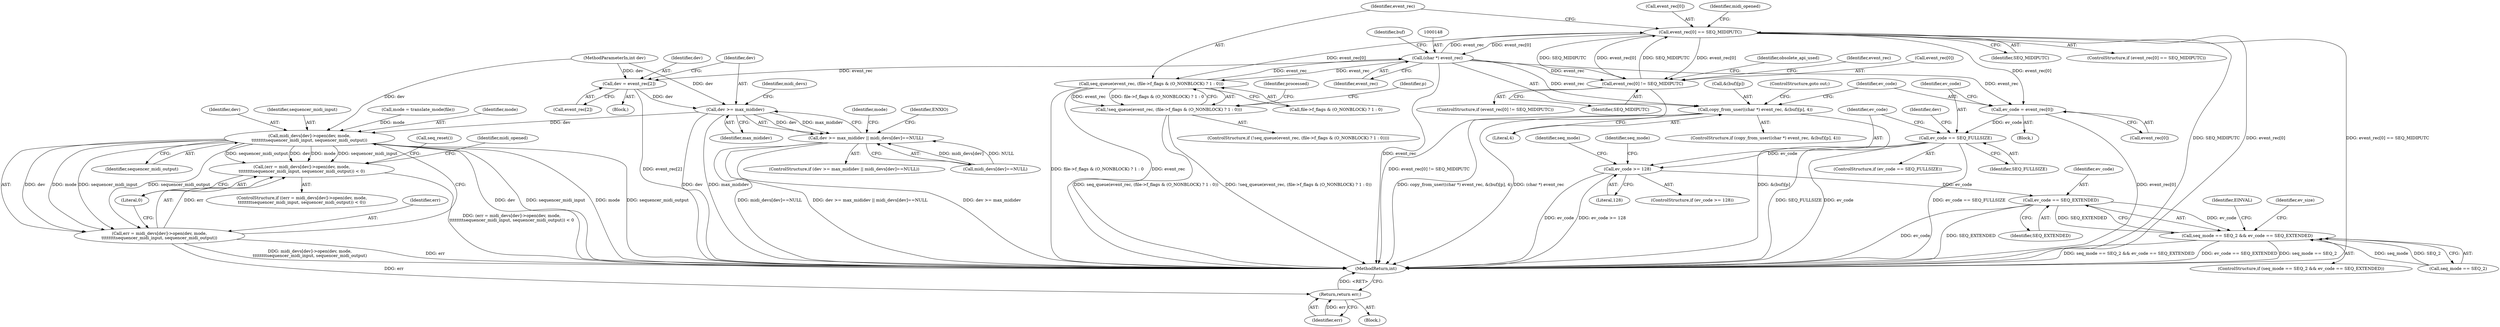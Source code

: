 digraph "0_linux_b769f49463711205d57286e64cf535ed4daf59e9_1@array" {
"1000306" [label="(Call,event_rec[0] == SEQ_MIDIPUTC)"];
"1000297" [label="(Call,event_rec[0] != SEQ_MIDIPUTC)"];
"1000147" [label="(Call,(char *) event_rec)"];
"1000306" [label="(Call,event_rec[0] == SEQ_MIDIPUTC)"];
"1000367" [label="(Call,seq_queue(event_rec, (file->f_flags & (O_NONBLOCK) ? 1 : 0)))"];
"1000146" [label="(Call,copy_from_user((char *) event_rec, &(buf)[p], 4))"];
"1000156" [label="(Call,ev_code = event_rec[0])"];
"1000162" [label="(Call,ev_code == SEQ_FULLSIZE)"];
"1000235" [label="(Call,ev_code >= 128)"];
"1000244" [label="(Call,ev_code == SEQ_EXTENDED)"];
"1000240" [label="(Call,seq_mode == SEQ_2 && ev_code == SEQ_EXTENDED)"];
"1000366" [label="(Call,!seq_queue(event_rec, (file->f_flags & (O_NONBLOCK) ? 1 : 0)))"];
"1000323" [label="(Call,dev = event_rec[2])"];
"1000330" [label="(Call,dev >= max_mididev)"];
"1000329" [label="(Call,dev >= max_mididev || midi_devs[dev]==NULL)"];
"1000350" [label="(Call,midi_devs[dev]->open(dev, mode,\n\t\t\t\t\t\t\t\tsequencer_midi_input, sequencer_midi_output))"];
"1000347" [label="(Call,(err = midi_devs[dev]->open(dev, mode,\n\t\t\t\t\t\t\t\tsequencer_midi_input, sequencer_midi_output)) < 0)"];
"1000348" [label="(Call,err = midi_devs[dev]->open(dev, mode,\n\t\t\t\t\t\t\t\tsequencer_midi_input, sequencer_midi_output))"];
"1000358" [label="(Return,return err;)"];
"1000240" [label="(Call,seq_mode == SEQ_2 && ev_code == SEQ_EXTENDED)"];
"1000246" [label="(Identifier,SEQ_EXTENDED)"];
"1000324" [label="(Identifier,dev)"];
"1000157" [label="(Identifier,ev_code)"];
"1000354" [label="(Identifier,sequencer_midi_output)"];
"1000150" [label="(Call,&(buf)[p])"];
"1000351" [label="(Identifier,dev)"];
"1000352" [label="(Identifier,mode)"];
"1000156" [label="(Call,ev_code = event_rec[0])"];
"1000146" [label="(Call,copy_from_user((char *) event_rec, &(buf)[p], 4))"];
"1000158" [label="(Call,event_rec[0])"];
"1000163" [label="(Identifier,ev_code)"];
"1000245" [label="(Identifier,ev_code)"];
"1000357" [label="(Call,seq_reset())"];
"1000331" [label="(Identifier,dev)"];
"1000161" [label="(ControlStructure,if (ev_code == SEQ_FULLSIZE))"];
"1000365" [label="(ControlStructure,if (!seq_queue(event_rec, (file->f_flags & (O_NONBLOCK) ? 1 : 0))))"];
"1000250" [label="(Identifier,EINVAL)"];
"1000315" [label="(Identifier,midi_opened)"];
"1000155" [label="(ControlStructure,goto out;)"];
"1000303" [label="(Identifier,obsolete_api_used)"];
"1000162" [label="(Call,ev_code == SEQ_FULLSIZE)"];
"1000328" [label="(ControlStructure,if (dev >= max_mididev || midi_devs[dev]==NULL))"];
"1000416" [label="(MethodReturn,int)"];
"1000169" [label="(Identifier,dev)"];
"1000297" [label="(Call,event_rec[0] != SEQ_MIDIPUTC)"];
"1000296" [label="(ControlStructure,if (event_rec[0] != SEQ_MIDIPUTC))"];
"1000236" [label="(Identifier,ev_code)"];
"1000358" [label="(Return,return err;)"];
"1000367" [label="(Call,seq_queue(event_rec, (file->f_flags & (O_NONBLOCK) ? 1 : 0)))"];
"1000242" [label="(Identifier,seq_mode)"];
"1000154" [label="(Literal,4)"];
"1000330" [label="(Call,dev >= max_mididev)"];
"1000348" [label="(Call,err = midi_devs[dev]->open(dev, mode,\n\t\t\t\t\t\t\t\tsequencer_midi_input, sequencer_midi_output))"];
"1000329" [label="(Call,dev >= max_mididev || midi_devs[dev]==NULL)"];
"1000239" [label="(ControlStructure,if (seq_mode == SEQ_2 && ev_code == SEQ_EXTENDED))"];
"1000149" [label="(Identifier,event_rec)"];
"1000310" [label="(Identifier,SEQ_MIDIPUTC)"];
"1000323" [label="(Call,dev = event_rec[2])"];
"1000366" [label="(Call,!seq_queue(event_rec, (file->f_flags & (O_NONBLOCK) ? 1 : 0)))"];
"1000102" [label="(MethodParameterIn,int dev)"];
"1000305" [label="(ControlStructure,if (event_rec[0] == SEQ_MIDIPUTC))"];
"1000164" [label="(Identifier,SEQ_FULLSIZE)"];
"1000307" [label="(Call,event_rec[0])"];
"1000404" [label="(Identifier,p)"];
"1000350" [label="(Call,midi_devs[dev]->open(dev, mode,\n\t\t\t\t\t\t\t\tsequencer_midi_input, sequencer_midi_output))"];
"1000341" [label="(Identifier,ENXIO)"];
"1000346" [label="(ControlStructure,if ((err = midi_devs[dev]->open(dev, mode,\n\t\t\t\t\t\t\t\tsequencer_midi_input, sequencer_midi_output)) < 0))"];
"1000349" [label="(Identifier,err)"];
"1000369" [label="(Call,file->f_flags & (O_NONBLOCK) ? 1 : 0)"];
"1000301" [label="(Identifier,SEQ_MIDIPUTC)"];
"1000241" [label="(Call,seq_mode == SEQ_2)"];
"1000359" [label="(Identifier,err)"];
"1000343" [label="(Identifier,mode)"];
"1000308" [label="(Identifier,event_rec)"];
"1000147" [label="(Call,(char *) event_rec)"];
"1000287" [label="(Identifier,seq_mode)"];
"1000145" [label="(ControlStructure,if (copy_from_user((char *) event_rec, &(buf)[p], 4)))"];
"1000325" [label="(Call,event_rec[2])"];
"1000234" [label="(ControlStructure,if (ev_code >= 128))"];
"1000335" [label="(Identifier,midi_devs)"];
"1000347" [label="(Call,(err = midi_devs[dev]->open(dev, mode,\n\t\t\t\t\t\t\t\tsequencer_midi_input, sequencer_midi_output)) < 0)"];
"1000355" [label="(Literal,0)"];
"1000356" [label="(Block,)"];
"1000152" [label="(Identifier,buf)"];
"1000252" [label="(Identifier,ev_size)"];
"1000319" [label="(Block,)"];
"1000362" [label="(Identifier,midi_opened)"];
"1000244" [label="(Call,ev_code == SEQ_EXTENDED)"];
"1000235" [label="(Call,ev_code >= 128)"];
"1000380" [label="(Identifier,processed)"];
"1000237" [label="(Literal,128)"];
"1000332" [label="(Identifier,max_mididev)"];
"1000306" [label="(Call,event_rec[0] == SEQ_MIDIPUTC)"];
"1000144" [label="(Block,)"];
"1000298" [label="(Call,event_rec[0])"];
"1000333" [label="(Call,midi_devs[dev]==NULL)"];
"1000353" [label="(Identifier,sequencer_midi_input)"];
"1000342" [label="(Call,mode = translate_mode(file))"];
"1000368" [label="(Identifier,event_rec)"];
"1000306" -> "1000305"  [label="AST: "];
"1000306" -> "1000310"  [label="CFG: "];
"1000307" -> "1000306"  [label="AST: "];
"1000310" -> "1000306"  [label="AST: "];
"1000315" -> "1000306"  [label="CFG: "];
"1000368" -> "1000306"  [label="CFG: "];
"1000306" -> "1000416"  [label="DDG: SEQ_MIDIPUTC"];
"1000306" -> "1000416"  [label="DDG: event_rec[0]"];
"1000306" -> "1000416"  [label="DDG: event_rec[0] == SEQ_MIDIPUTC"];
"1000306" -> "1000147"  [label="DDG: event_rec[0]"];
"1000306" -> "1000156"  [label="DDG: event_rec[0]"];
"1000306" -> "1000297"  [label="DDG: event_rec[0]"];
"1000306" -> "1000297"  [label="DDG: SEQ_MIDIPUTC"];
"1000297" -> "1000306"  [label="DDG: event_rec[0]"];
"1000297" -> "1000306"  [label="DDG: SEQ_MIDIPUTC"];
"1000147" -> "1000306"  [label="DDG: event_rec"];
"1000306" -> "1000367"  [label="DDG: event_rec[0]"];
"1000297" -> "1000296"  [label="AST: "];
"1000297" -> "1000301"  [label="CFG: "];
"1000298" -> "1000297"  [label="AST: "];
"1000301" -> "1000297"  [label="AST: "];
"1000303" -> "1000297"  [label="CFG: "];
"1000308" -> "1000297"  [label="CFG: "];
"1000297" -> "1000416"  [label="DDG: event_rec[0] != SEQ_MIDIPUTC"];
"1000147" -> "1000297"  [label="DDG: event_rec"];
"1000147" -> "1000146"  [label="AST: "];
"1000147" -> "1000149"  [label="CFG: "];
"1000148" -> "1000147"  [label="AST: "];
"1000149" -> "1000147"  [label="AST: "];
"1000152" -> "1000147"  [label="CFG: "];
"1000147" -> "1000416"  [label="DDG: event_rec"];
"1000147" -> "1000146"  [label="DDG: event_rec"];
"1000367" -> "1000147"  [label="DDG: event_rec"];
"1000147" -> "1000156"  [label="DDG: event_rec"];
"1000147" -> "1000323"  [label="DDG: event_rec"];
"1000147" -> "1000367"  [label="DDG: event_rec"];
"1000367" -> "1000366"  [label="AST: "];
"1000367" -> "1000369"  [label="CFG: "];
"1000368" -> "1000367"  [label="AST: "];
"1000369" -> "1000367"  [label="AST: "];
"1000366" -> "1000367"  [label="CFG: "];
"1000367" -> "1000416"  [label="DDG: file->f_flags & (O_NONBLOCK) ? 1 : 0"];
"1000367" -> "1000416"  [label="DDG: event_rec"];
"1000367" -> "1000366"  [label="DDG: event_rec"];
"1000367" -> "1000366"  [label="DDG: file->f_flags & (O_NONBLOCK) ? 1 : 0"];
"1000146" -> "1000145"  [label="AST: "];
"1000146" -> "1000154"  [label="CFG: "];
"1000150" -> "1000146"  [label="AST: "];
"1000154" -> "1000146"  [label="AST: "];
"1000155" -> "1000146"  [label="CFG: "];
"1000157" -> "1000146"  [label="CFG: "];
"1000146" -> "1000416"  [label="DDG: &(buf)[p]"];
"1000146" -> "1000416"  [label="DDG: copy_from_user((char *) event_rec, &(buf)[p], 4)"];
"1000146" -> "1000416"  [label="DDG: (char *) event_rec"];
"1000156" -> "1000144"  [label="AST: "];
"1000156" -> "1000158"  [label="CFG: "];
"1000157" -> "1000156"  [label="AST: "];
"1000158" -> "1000156"  [label="AST: "];
"1000163" -> "1000156"  [label="CFG: "];
"1000156" -> "1000416"  [label="DDG: event_rec[0]"];
"1000156" -> "1000162"  [label="DDG: ev_code"];
"1000162" -> "1000161"  [label="AST: "];
"1000162" -> "1000164"  [label="CFG: "];
"1000163" -> "1000162"  [label="AST: "];
"1000164" -> "1000162"  [label="AST: "];
"1000169" -> "1000162"  [label="CFG: "];
"1000236" -> "1000162"  [label="CFG: "];
"1000162" -> "1000416"  [label="DDG: SEQ_FULLSIZE"];
"1000162" -> "1000416"  [label="DDG: ev_code"];
"1000162" -> "1000416"  [label="DDG: ev_code == SEQ_FULLSIZE"];
"1000162" -> "1000235"  [label="DDG: ev_code"];
"1000235" -> "1000234"  [label="AST: "];
"1000235" -> "1000237"  [label="CFG: "];
"1000236" -> "1000235"  [label="AST: "];
"1000237" -> "1000235"  [label="AST: "];
"1000242" -> "1000235"  [label="CFG: "];
"1000287" -> "1000235"  [label="CFG: "];
"1000235" -> "1000416"  [label="DDG: ev_code"];
"1000235" -> "1000416"  [label="DDG: ev_code >= 128"];
"1000235" -> "1000244"  [label="DDG: ev_code"];
"1000244" -> "1000240"  [label="AST: "];
"1000244" -> "1000246"  [label="CFG: "];
"1000245" -> "1000244"  [label="AST: "];
"1000246" -> "1000244"  [label="AST: "];
"1000240" -> "1000244"  [label="CFG: "];
"1000244" -> "1000416"  [label="DDG: ev_code"];
"1000244" -> "1000416"  [label="DDG: SEQ_EXTENDED"];
"1000244" -> "1000240"  [label="DDG: ev_code"];
"1000244" -> "1000240"  [label="DDG: SEQ_EXTENDED"];
"1000240" -> "1000239"  [label="AST: "];
"1000240" -> "1000241"  [label="CFG: "];
"1000241" -> "1000240"  [label="AST: "];
"1000250" -> "1000240"  [label="CFG: "];
"1000252" -> "1000240"  [label="CFG: "];
"1000240" -> "1000416"  [label="DDG: seq_mode == SEQ_2 && ev_code == SEQ_EXTENDED"];
"1000240" -> "1000416"  [label="DDG: ev_code == SEQ_EXTENDED"];
"1000240" -> "1000416"  [label="DDG: seq_mode == SEQ_2"];
"1000241" -> "1000240"  [label="DDG: seq_mode"];
"1000241" -> "1000240"  [label="DDG: SEQ_2"];
"1000366" -> "1000365"  [label="AST: "];
"1000380" -> "1000366"  [label="CFG: "];
"1000404" -> "1000366"  [label="CFG: "];
"1000366" -> "1000416"  [label="DDG: seq_queue(event_rec, (file->f_flags & (O_NONBLOCK) ? 1 : 0))"];
"1000366" -> "1000416"  [label="DDG: !seq_queue(event_rec, (file->f_flags & (O_NONBLOCK) ? 1 : 0))"];
"1000323" -> "1000319"  [label="AST: "];
"1000323" -> "1000325"  [label="CFG: "];
"1000324" -> "1000323"  [label="AST: "];
"1000325" -> "1000323"  [label="AST: "];
"1000331" -> "1000323"  [label="CFG: "];
"1000323" -> "1000416"  [label="DDG: event_rec[2]"];
"1000102" -> "1000323"  [label="DDG: dev"];
"1000323" -> "1000330"  [label="DDG: dev"];
"1000330" -> "1000329"  [label="AST: "];
"1000330" -> "1000332"  [label="CFG: "];
"1000331" -> "1000330"  [label="AST: "];
"1000332" -> "1000330"  [label="AST: "];
"1000335" -> "1000330"  [label="CFG: "];
"1000329" -> "1000330"  [label="CFG: "];
"1000330" -> "1000416"  [label="DDG: dev"];
"1000330" -> "1000416"  [label="DDG: max_mididev"];
"1000330" -> "1000329"  [label="DDG: dev"];
"1000330" -> "1000329"  [label="DDG: max_mididev"];
"1000102" -> "1000330"  [label="DDG: dev"];
"1000330" -> "1000350"  [label="DDG: dev"];
"1000329" -> "1000328"  [label="AST: "];
"1000329" -> "1000333"  [label="CFG: "];
"1000333" -> "1000329"  [label="AST: "];
"1000341" -> "1000329"  [label="CFG: "];
"1000343" -> "1000329"  [label="CFG: "];
"1000329" -> "1000416"  [label="DDG: midi_devs[dev]==NULL"];
"1000329" -> "1000416"  [label="DDG: dev >= max_mididev || midi_devs[dev]==NULL"];
"1000329" -> "1000416"  [label="DDG: dev >= max_mididev"];
"1000333" -> "1000329"  [label="DDG: midi_devs[dev]"];
"1000333" -> "1000329"  [label="DDG: NULL"];
"1000350" -> "1000348"  [label="AST: "];
"1000350" -> "1000354"  [label="CFG: "];
"1000351" -> "1000350"  [label="AST: "];
"1000352" -> "1000350"  [label="AST: "];
"1000353" -> "1000350"  [label="AST: "];
"1000354" -> "1000350"  [label="AST: "];
"1000348" -> "1000350"  [label="CFG: "];
"1000350" -> "1000416"  [label="DDG: dev"];
"1000350" -> "1000416"  [label="DDG: sequencer_midi_input"];
"1000350" -> "1000416"  [label="DDG: mode"];
"1000350" -> "1000416"  [label="DDG: sequencer_midi_output"];
"1000350" -> "1000347"  [label="DDG: dev"];
"1000350" -> "1000347"  [label="DDG: mode"];
"1000350" -> "1000347"  [label="DDG: sequencer_midi_input"];
"1000350" -> "1000347"  [label="DDG: sequencer_midi_output"];
"1000350" -> "1000348"  [label="DDG: dev"];
"1000350" -> "1000348"  [label="DDG: mode"];
"1000350" -> "1000348"  [label="DDG: sequencer_midi_input"];
"1000350" -> "1000348"  [label="DDG: sequencer_midi_output"];
"1000102" -> "1000350"  [label="DDG: dev"];
"1000342" -> "1000350"  [label="DDG: mode"];
"1000347" -> "1000346"  [label="AST: "];
"1000347" -> "1000355"  [label="CFG: "];
"1000348" -> "1000347"  [label="AST: "];
"1000355" -> "1000347"  [label="AST: "];
"1000357" -> "1000347"  [label="CFG: "];
"1000362" -> "1000347"  [label="CFG: "];
"1000347" -> "1000416"  [label="DDG: (err = midi_devs[dev]->open(dev, mode,\n\t\t\t\t\t\t\t\tsequencer_midi_input, sequencer_midi_output)) < 0"];
"1000348" -> "1000347"  [label="DDG: err"];
"1000349" -> "1000348"  [label="AST: "];
"1000355" -> "1000348"  [label="CFG: "];
"1000348" -> "1000416"  [label="DDG: err"];
"1000348" -> "1000416"  [label="DDG: midi_devs[dev]->open(dev, mode,\n\t\t\t\t\t\t\t\tsequencer_midi_input, sequencer_midi_output)"];
"1000348" -> "1000358"  [label="DDG: err"];
"1000358" -> "1000356"  [label="AST: "];
"1000358" -> "1000359"  [label="CFG: "];
"1000359" -> "1000358"  [label="AST: "];
"1000416" -> "1000358"  [label="CFG: "];
"1000358" -> "1000416"  [label="DDG: <RET>"];
"1000359" -> "1000358"  [label="DDG: err"];
}
